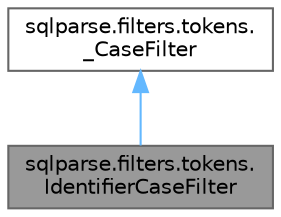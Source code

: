 digraph "sqlparse.filters.tokens.IdentifierCaseFilter"
{
 // LATEX_PDF_SIZE
  bgcolor="transparent";
  edge [fontname=Helvetica,fontsize=10,labelfontname=Helvetica,labelfontsize=10];
  node [fontname=Helvetica,fontsize=10,shape=box,height=0.2,width=0.4];
  Node1 [id="Node000001",label="sqlparse.filters.tokens.\lIdentifierCaseFilter",height=0.2,width=0.4,color="gray40", fillcolor="grey60", style="filled", fontcolor="black",tooltip=" "];
  Node2 -> Node1 [id="edge1_Node000001_Node000002",dir="back",color="steelblue1",style="solid",tooltip=" "];
  Node2 [id="Node000002",label="sqlparse.filters.tokens.\l_CaseFilter",height=0.2,width=0.4,color="gray40", fillcolor="white", style="filled",URL="$classsqlparse_1_1filters_1_1tokens_1_1___case_filter.html",tooltip=" "];
}
